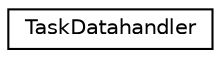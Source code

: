 digraph "Graphical Class Hierarchy"
{
  edge [fontname="Helvetica",fontsize="10",labelfontname="Helvetica",labelfontsize="10"];
  node [fontname="Helvetica",fontsize="10",shape=record];
  rankdir="LR";
  Node1 [label="TaskDatahandler",height=0.2,width=0.4,color="black", fillcolor="white", style="filled",URL="$class_task_datahandler.html"];
}
